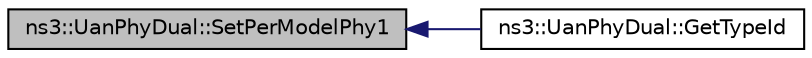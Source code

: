 digraph "ns3::UanPhyDual::SetPerModelPhy1"
{
  edge [fontname="Helvetica",fontsize="10",labelfontname="Helvetica",labelfontsize="10"];
  node [fontname="Helvetica",fontsize="10",shape=record];
  rankdir="LR";
  Node1 [label="ns3::UanPhyDual::SetPerModelPhy1",height=0.2,width=0.4,color="black", fillcolor="grey75", style="filled", fontcolor="black"];
  Node1 -> Node2 [dir="back",color="midnightblue",fontsize="10",style="solid"];
  Node2 [label="ns3::UanPhyDual::GetTypeId",height=0.2,width=0.4,color="black", fillcolor="white", style="filled",URL="$dd/dfb/classns3_1_1UanPhyDual.html#a752fb11320bd10e9ae1d92561eb02bac"];
}
